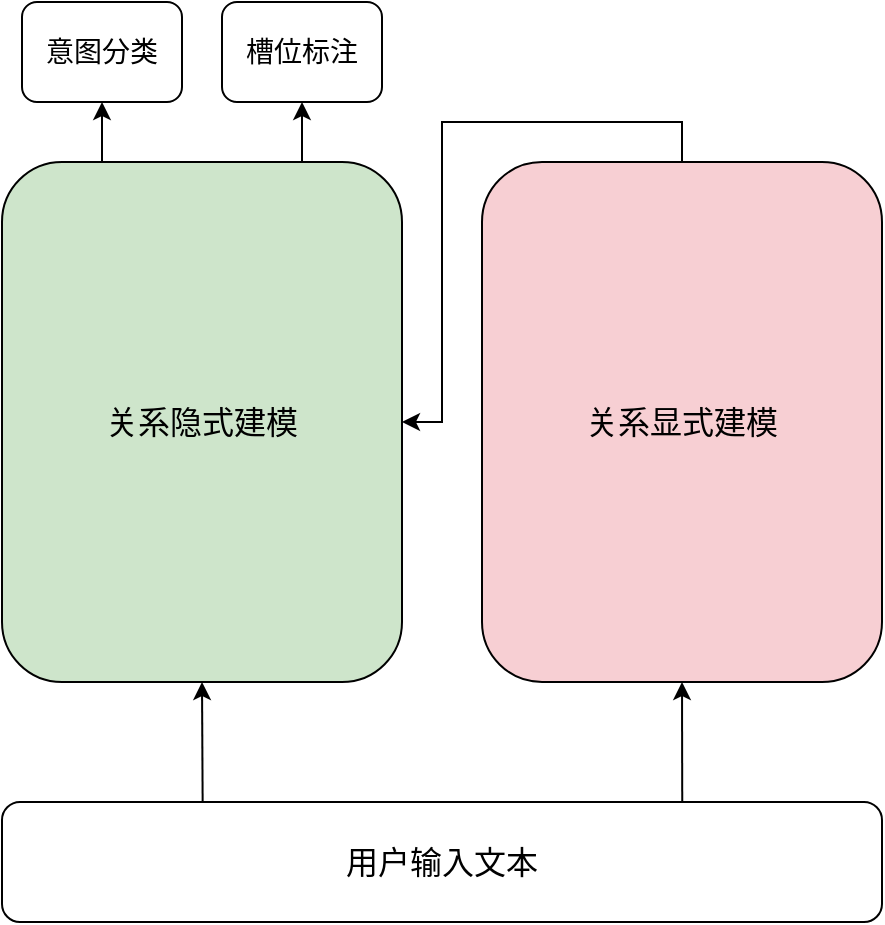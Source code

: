 <mxfile version="22.0.8" type="github">
  <diagram name="第 1 页" id="HeDWFqhoXN4axxJUBEIz">
    <mxGraphModel dx="755" dy="410" grid="1" gridSize="10" guides="1" tooltips="1" connect="1" arrows="1" fold="1" page="1" pageScale="1" pageWidth="827" pageHeight="1169" math="0" shadow="0">
      <root>
        <mxCell id="0" />
        <mxCell id="1" parent="0" />
        <mxCell id="kBTE9PCaHdDs2iEqnd-E-14" style="edgeStyle=none;rounded=0;orthogonalLoop=1;jettySize=auto;html=1;exitX=0.75;exitY=0;exitDx=0;exitDy=0;entryX=0.5;entryY=1;entryDx=0;entryDy=0;" edge="1" parent="1" source="kBTE9PCaHdDs2iEqnd-E-6" target="kBTE9PCaHdDs2iEqnd-E-9">
          <mxGeometry relative="1" as="geometry" />
        </mxCell>
        <mxCell id="kBTE9PCaHdDs2iEqnd-E-15" style="edgeStyle=none;rounded=0;orthogonalLoop=1;jettySize=auto;html=1;exitX=0.25;exitY=0;exitDx=0;exitDy=0;entryX=0.5;entryY=1;entryDx=0;entryDy=0;" edge="1" parent="1" source="kBTE9PCaHdDs2iEqnd-E-6" target="kBTE9PCaHdDs2iEqnd-E-8">
          <mxGeometry relative="1" as="geometry" />
        </mxCell>
        <mxCell id="kBTE9PCaHdDs2iEqnd-E-6" value="&lt;font style=&quot;font-size: 16px;&quot;&gt;关系隐式建模&lt;/font&gt;" style="rounded=1;whiteSpace=wrap;html=1;fillColor=#CEE5CB;" vertex="1" parent="1">
          <mxGeometry x="200" y="220" width="200" height="260" as="geometry" />
        </mxCell>
        <mxCell id="kBTE9PCaHdDs2iEqnd-E-13" style="edgeStyle=orthogonalEdgeStyle;rounded=0;orthogonalLoop=1;jettySize=auto;html=1;exitX=0.5;exitY=0;exitDx=0;exitDy=0;entryX=1;entryY=0.5;entryDx=0;entryDy=0;" edge="1" parent="1" source="kBTE9PCaHdDs2iEqnd-E-7" target="kBTE9PCaHdDs2iEqnd-E-6">
          <mxGeometry relative="1" as="geometry" />
        </mxCell>
        <mxCell id="kBTE9PCaHdDs2iEqnd-E-7" value="&lt;font style=&quot;font-size: 16px;&quot;&gt;关系显式建模&lt;/font&gt;" style="rounded=1;whiteSpace=wrap;html=1;fillColor=#F7CFD3;" vertex="1" parent="1">
          <mxGeometry x="440" y="220" width="200" height="260" as="geometry" />
        </mxCell>
        <mxCell id="kBTE9PCaHdDs2iEqnd-E-8" value="&lt;font style=&quot;font-size: 14px;&quot;&gt;意图分类&lt;/font&gt;" style="rounded=1;whiteSpace=wrap;html=1;" vertex="1" parent="1">
          <mxGeometry x="210" y="140" width="80" height="50" as="geometry" />
        </mxCell>
        <mxCell id="kBTE9PCaHdDs2iEqnd-E-9" value="&lt;font style=&quot;font-size: 14px;&quot;&gt;槽位标注&lt;/font&gt;" style="rounded=1;whiteSpace=wrap;html=1;" vertex="1" parent="1">
          <mxGeometry x="310" y="140" width="80" height="50" as="geometry" />
        </mxCell>
        <mxCell id="kBTE9PCaHdDs2iEqnd-E-11" style="edgeStyle=none;rounded=0;orthogonalLoop=1;jettySize=auto;html=1;exitX=0.228;exitY=-0.008;exitDx=0;exitDy=0;entryX=0.5;entryY=1;entryDx=0;entryDy=0;exitPerimeter=0;" edge="1" parent="1" source="kBTE9PCaHdDs2iEqnd-E-10" target="kBTE9PCaHdDs2iEqnd-E-6">
          <mxGeometry relative="1" as="geometry" />
        </mxCell>
        <mxCell id="kBTE9PCaHdDs2iEqnd-E-10" value="&lt;font style=&quot;font-size: 16px;&quot;&gt;用户输入文本&lt;/font&gt;" style="rounded=1;whiteSpace=wrap;html=1;" vertex="1" parent="1">
          <mxGeometry x="200" y="540" width="440" height="60" as="geometry" />
        </mxCell>
        <mxCell id="kBTE9PCaHdDs2iEqnd-E-12" style="edgeStyle=none;rounded=0;orthogonalLoop=1;jettySize=auto;html=1;entryX=0.5;entryY=1;entryDx=0;entryDy=0;exitX=0.773;exitY=0.001;exitDx=0;exitDy=0;exitPerimeter=0;" edge="1" parent="1" source="kBTE9PCaHdDs2iEqnd-E-10" target="kBTE9PCaHdDs2iEqnd-E-7">
          <mxGeometry relative="1" as="geometry">
            <mxPoint x="540" y="530" as="sourcePoint" />
            <mxPoint x="310" y="490" as="targetPoint" />
          </mxGeometry>
        </mxCell>
      </root>
    </mxGraphModel>
  </diagram>
</mxfile>
